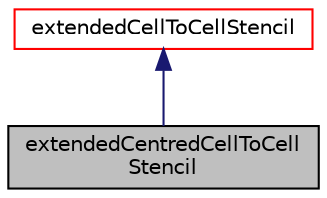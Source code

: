 digraph "extendedCentredCellToCellStencil"
{
  bgcolor="transparent";
  edge [fontname="Helvetica",fontsize="10",labelfontname="Helvetica",labelfontsize="10"];
  node [fontname="Helvetica",fontsize="10",shape=record];
  Node1 [label="extendedCentredCellToCell\lStencil",height=0.2,width=0.4,color="black", fillcolor="grey75", style="filled", fontcolor="black"];
  Node2 -> Node1 [dir="back",color="midnightblue",fontsize="10",style="solid",fontname="Helvetica"];
  Node2 [label="extendedCellToCellStencil",height=0.2,width=0.4,color="red",URL="$a00694.html",tooltip="Baseclass for cell-to-cell stencils. "];
}
